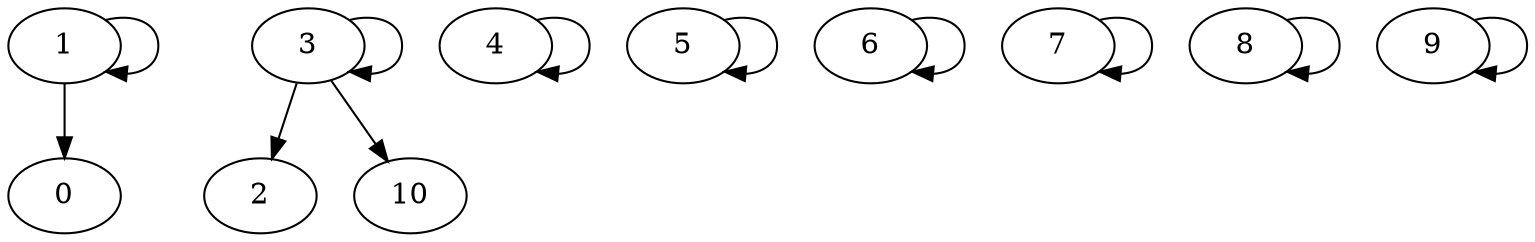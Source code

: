 digraph {
    1->0;
    1->1;
    3->2;
    3->3;
    4->4;
    5->5;
    6->6;
    7->7;
    8->8;
    9->9;
    3->10;
}
